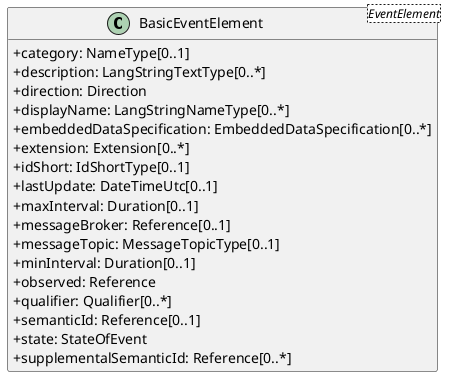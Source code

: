@startuml
skinparam classAttributeIconSize 0
hide methods

class BasicEventElement<EventElement> {
  +category: NameType[0..1] 
  +description: LangStringTextType[0..*] 
  +direction: Direction 
  +displayName: LangStringNameType[0..*] 
  +embeddedDataSpecification: EmbeddedDataSpecification[0..*] 
  +extension: Extension[0..*] 
  +idShort: IdShortType[0..1] 
  +lastUpdate: DateTimeUtc[0..1] 
  +maxInterval: Duration[0..1] 
  +messageBroker: Reference[0..1] 
  +messageTopic: MessageTopicType[0..1] 
  +minInterval: Duration[0..1] 
  +observed: Reference 
  +qualifier: Qualifier[0..*] 
  +semanticId: Reference[0..1] 
  +state: StateOfEvent 
  +supplementalSemanticId: Reference[0..*] 
}
@enduml